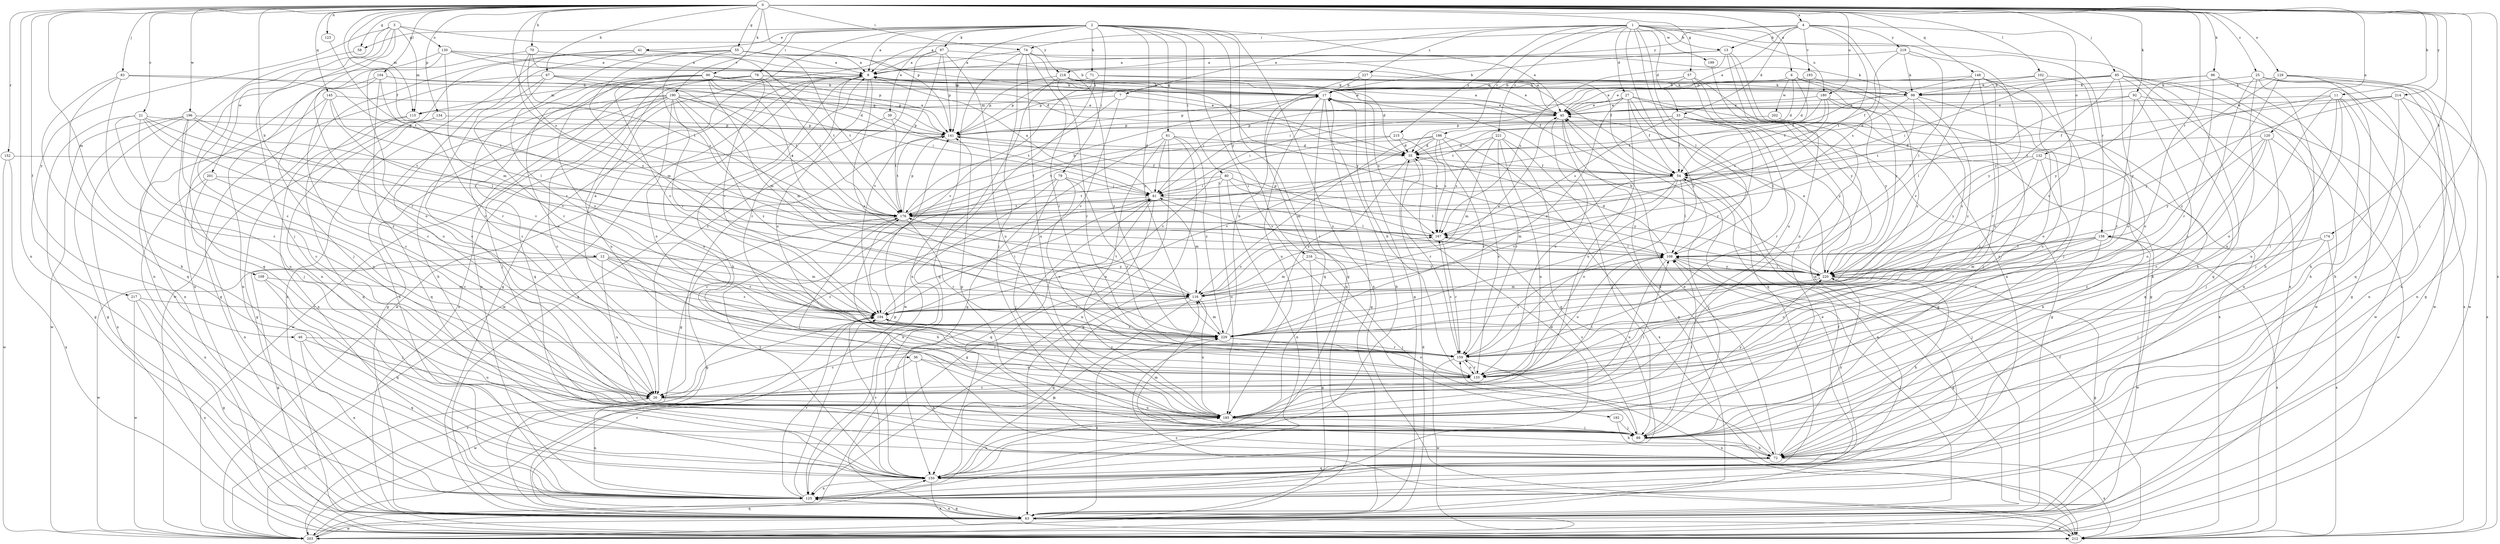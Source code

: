 strict digraph  {
0;
1;
2;
3;
4;
6;
7;
9;
11;
12;
13;
17;
21;
25;
26;
27;
33;
35;
36;
39;
41;
45;
46;
54;
55;
57;
58;
61;
63;
67;
70;
71;
72;
74;
78;
79;
80;
81;
83;
85;
89;
90;
92;
96;
97;
98;
102;
104;
108;
109;
115;
116;
120;
123;
125;
129;
130;
132;
133;
134;
141;
145;
148;
150;
152;
158;
159;
167;
174;
176;
180;
185;
186;
190;
192;
193;
194;
196;
199;
201;
202;
203;
212;
214;
215;
216;
217;
218;
219;
220;
221;
227;
229;
0 -> 4  [label=a];
0 -> 6  [label=a];
0 -> 11  [label=b];
0 -> 12  [label=b];
0 -> 21  [label=c];
0 -> 25  [label=c];
0 -> 46  [label=f];
0 -> 54  [label=f];
0 -> 55  [label=g];
0 -> 57  [label=g];
0 -> 58  [label=g];
0 -> 67  [label=h];
0 -> 70  [label=h];
0 -> 74  [label=i];
0 -> 83  [label=j];
0 -> 85  [label=j];
0 -> 89  [label=j];
0 -> 90  [label=k];
0 -> 92  [label=k];
0 -> 96  [label=k];
0 -> 102  [label=l];
0 -> 104  [label=l];
0 -> 109  [label=m];
0 -> 115  [label=m];
0 -> 120  [label=n];
0 -> 123  [label=n];
0 -> 125  [label=n];
0 -> 129  [label=o];
0 -> 134  [label=p];
0 -> 141  [label=p];
0 -> 145  [label=q];
0 -> 148  [label=q];
0 -> 152  [label=r];
0 -> 158  [label=r];
0 -> 167  [label=s];
0 -> 174  [label=t];
0 -> 180  [label=u];
0 -> 196  [label=w];
0 -> 212  [label=x];
0 -> 214  [label=y];
1 -> 7  [label=a];
1 -> 13  [label=b];
1 -> 27  [label=d];
1 -> 33  [label=d];
1 -> 74  [label=i];
1 -> 108  [label=l];
1 -> 158  [label=r];
1 -> 180  [label=u];
1 -> 185  [label=u];
1 -> 186  [label=v];
1 -> 199  [label=w];
1 -> 212  [label=x];
1 -> 215  [label=y];
1 -> 221  [label=z];
1 -> 227  [label=z];
1 -> 229  [label=z];
2 -> 9  [label=a];
2 -> 36  [label=e];
2 -> 39  [label=e];
2 -> 41  [label=e];
2 -> 45  [label=e];
2 -> 58  [label=g];
2 -> 61  [label=g];
2 -> 63  [label=g];
2 -> 71  [label=h];
2 -> 78  [label=i];
2 -> 79  [label=i];
2 -> 80  [label=i];
2 -> 97  [label=k];
2 -> 141  [label=p];
2 -> 190  [label=v];
2 -> 192  [label=v];
2 -> 212  [label=x];
2 -> 216  [label=y];
2 -> 229  [label=z];
3 -> 26  [label=c];
3 -> 89  [label=j];
3 -> 115  [label=m];
3 -> 130  [label=o];
3 -> 201  [label=w];
3 -> 212  [label=x];
3 -> 217  [label=y];
3 -> 218  [label=y];
4 -> 9  [label=a];
4 -> 13  [label=b];
4 -> 33  [label=d];
4 -> 45  [label=e];
4 -> 132  [label=o];
4 -> 167  [label=s];
4 -> 176  [label=t];
4 -> 193  [label=v];
4 -> 218  [label=y];
4 -> 219  [label=y];
6 -> 17  [label=b];
6 -> 35  [label=d];
6 -> 54  [label=f];
6 -> 202  [label=w];
6 -> 220  [label=y];
6 -> 229  [label=z];
7 -> 45  [label=e];
7 -> 115  [label=m];
7 -> 176  [label=t];
7 -> 194  [label=v];
9 -> 17  [label=b];
9 -> 54  [label=f];
9 -> 72  [label=h];
9 -> 115  [label=m];
9 -> 133  [label=o];
9 -> 159  [label=r];
9 -> 185  [label=u];
9 -> 203  [label=w];
9 -> 229  [label=z];
11 -> 45  [label=e];
11 -> 72  [label=h];
11 -> 89  [label=j];
11 -> 125  [label=n];
11 -> 133  [label=o];
11 -> 176  [label=t];
11 -> 185  [label=u];
12 -> 63  [label=g];
12 -> 116  [label=m];
12 -> 185  [label=u];
12 -> 194  [label=v];
12 -> 203  [label=w];
12 -> 220  [label=y];
12 -> 229  [label=z];
13 -> 9  [label=a];
13 -> 17  [label=b];
13 -> 89  [label=j];
13 -> 125  [label=n];
13 -> 167  [label=s];
13 -> 185  [label=u];
17 -> 45  [label=e];
17 -> 63  [label=g];
17 -> 141  [label=p];
17 -> 150  [label=q];
17 -> 167  [label=s];
17 -> 185  [label=u];
21 -> 26  [label=c];
21 -> 63  [label=g];
21 -> 108  [label=l];
21 -> 141  [label=p];
21 -> 185  [label=u];
21 -> 194  [label=v];
21 -> 229  [label=z];
25 -> 26  [label=c];
25 -> 72  [label=h];
25 -> 98  [label=k];
25 -> 125  [label=n];
25 -> 150  [label=q];
25 -> 185  [label=u];
25 -> 203  [label=w];
26 -> 108  [label=l];
26 -> 125  [label=n];
26 -> 185  [label=u];
27 -> 45  [label=e];
27 -> 54  [label=f];
27 -> 63  [label=g];
27 -> 81  [label=i];
27 -> 150  [label=q];
27 -> 185  [label=u];
27 -> 212  [label=x];
27 -> 229  [label=z];
33 -> 54  [label=f];
33 -> 63  [label=g];
33 -> 81  [label=i];
33 -> 108  [label=l];
33 -> 141  [label=p];
33 -> 159  [label=r];
33 -> 167  [label=s];
33 -> 220  [label=y];
35 -> 54  [label=f];
35 -> 159  [label=r];
35 -> 229  [label=z];
36 -> 72  [label=h];
36 -> 89  [label=j];
36 -> 133  [label=o];
36 -> 203  [label=w];
39 -> 141  [label=p];
39 -> 176  [label=t];
39 -> 203  [label=w];
41 -> 9  [label=a];
41 -> 125  [label=n];
41 -> 176  [label=t];
41 -> 185  [label=u];
41 -> 212  [label=x];
45 -> 9  [label=a];
45 -> 63  [label=g];
45 -> 72  [label=h];
45 -> 133  [label=o];
45 -> 141  [label=p];
46 -> 125  [label=n];
46 -> 150  [label=q];
46 -> 159  [label=r];
46 -> 185  [label=u];
54 -> 81  [label=i];
54 -> 89  [label=j];
54 -> 108  [label=l];
54 -> 116  [label=m];
54 -> 125  [label=n];
54 -> 133  [label=o];
54 -> 194  [label=v];
55 -> 9  [label=a];
55 -> 17  [label=b];
55 -> 35  [label=d];
55 -> 116  [label=m];
55 -> 167  [label=s];
55 -> 176  [label=t];
55 -> 203  [label=w];
55 -> 229  [label=z];
57 -> 17  [label=b];
57 -> 63  [label=g];
57 -> 81  [label=i];
57 -> 141  [label=p];
57 -> 159  [label=r];
57 -> 220  [label=y];
58 -> 125  [label=n];
61 -> 35  [label=d];
61 -> 63  [label=g];
61 -> 81  [label=i];
61 -> 125  [label=n];
61 -> 150  [label=q];
61 -> 185  [label=u];
61 -> 229  [label=z];
63 -> 9  [label=a];
63 -> 45  [label=e];
63 -> 108  [label=l];
63 -> 125  [label=n];
63 -> 194  [label=v];
63 -> 203  [label=w];
63 -> 212  [label=x];
63 -> 229  [label=z];
67 -> 17  [label=b];
67 -> 26  [label=c];
67 -> 35  [label=d];
67 -> 63  [label=g];
67 -> 159  [label=r];
67 -> 176  [label=t];
70 -> 9  [label=a];
70 -> 35  [label=d];
70 -> 159  [label=r];
70 -> 176  [label=t];
70 -> 220  [label=y];
71 -> 35  [label=d];
71 -> 45  [label=e];
71 -> 98  [label=k];
71 -> 141  [label=p];
71 -> 194  [label=v];
71 -> 203  [label=w];
72 -> 45  [label=e];
72 -> 116  [label=m];
72 -> 150  [label=q];
72 -> 159  [label=r];
72 -> 212  [label=x];
72 -> 220  [label=y];
74 -> 9  [label=a];
74 -> 54  [label=f];
74 -> 89  [label=j];
74 -> 125  [label=n];
74 -> 159  [label=r];
74 -> 185  [label=u];
74 -> 220  [label=y];
78 -> 17  [label=b];
78 -> 45  [label=e];
78 -> 125  [label=n];
78 -> 150  [label=q];
78 -> 176  [label=t];
78 -> 185  [label=u];
78 -> 194  [label=v];
78 -> 212  [label=x];
79 -> 26  [label=c];
79 -> 81  [label=i];
79 -> 89  [label=j];
79 -> 125  [label=n];
79 -> 133  [label=o];
79 -> 159  [label=r];
80 -> 81  [label=i];
80 -> 108  [label=l];
80 -> 125  [label=n];
80 -> 176  [label=t];
80 -> 185  [label=u];
80 -> 220  [label=y];
81 -> 9  [label=a];
81 -> 26  [label=c];
81 -> 63  [label=g];
81 -> 108  [label=l];
81 -> 116  [label=m];
81 -> 150  [label=q];
81 -> 176  [label=t];
83 -> 17  [label=b];
83 -> 26  [label=c];
83 -> 72  [label=h];
83 -> 150  [label=q];
83 -> 176  [label=t];
85 -> 17  [label=b];
85 -> 45  [label=e];
85 -> 72  [label=h];
85 -> 81  [label=i];
85 -> 125  [label=n];
85 -> 133  [label=o];
85 -> 150  [label=q];
85 -> 203  [label=w];
85 -> 220  [label=y];
89 -> 72  [label=h];
89 -> 108  [label=l];
89 -> 141  [label=p];
89 -> 167  [label=s];
90 -> 26  [label=c];
90 -> 81  [label=i];
90 -> 98  [label=k];
90 -> 116  [label=m];
90 -> 133  [label=o];
90 -> 141  [label=p];
90 -> 167  [label=s];
90 -> 194  [label=v];
90 -> 229  [label=z];
92 -> 45  [label=e];
92 -> 72  [label=h];
92 -> 108  [label=l];
92 -> 159  [label=r];
92 -> 203  [label=w];
96 -> 63  [label=g];
96 -> 98  [label=k];
96 -> 159  [label=r];
96 -> 212  [label=x];
96 -> 220  [label=y];
97 -> 9  [label=a];
97 -> 26  [label=c];
97 -> 63  [label=g];
97 -> 98  [label=k];
97 -> 141  [label=p];
97 -> 185  [label=u];
97 -> 194  [label=v];
98 -> 35  [label=d];
98 -> 45  [label=e];
98 -> 133  [label=o];
98 -> 176  [label=t];
98 -> 229  [label=z];
102 -> 17  [label=b];
102 -> 45  [label=e];
102 -> 98  [label=k];
102 -> 133  [label=o];
102 -> 194  [label=v];
104 -> 17  [label=b];
104 -> 26  [label=c];
104 -> 89  [label=j];
104 -> 125  [label=n];
104 -> 141  [label=p];
104 -> 159  [label=r];
108 -> 35  [label=d];
108 -> 63  [label=g];
108 -> 133  [label=o];
108 -> 185  [label=u];
108 -> 220  [label=y];
109 -> 89  [label=j];
109 -> 116  [label=m];
109 -> 150  [label=q];
115 -> 125  [label=n];
115 -> 150  [label=q];
116 -> 45  [label=e];
116 -> 125  [label=n];
116 -> 150  [label=q];
116 -> 167  [label=s];
116 -> 176  [label=t];
116 -> 185  [label=u];
116 -> 194  [label=v];
120 -> 26  [label=c];
120 -> 35  [label=d];
120 -> 89  [label=j];
120 -> 133  [label=o];
120 -> 203  [label=w];
120 -> 220  [label=y];
123 -> 176  [label=t];
125 -> 35  [label=d];
125 -> 63  [label=g];
125 -> 141  [label=p];
125 -> 194  [label=v];
129 -> 63  [label=g];
129 -> 72  [label=h];
129 -> 98  [label=k];
129 -> 203  [label=w];
129 -> 220  [label=y];
129 -> 229  [label=z];
130 -> 9  [label=a];
130 -> 45  [label=e];
130 -> 116  [label=m];
130 -> 133  [label=o];
130 -> 141  [label=p];
130 -> 150  [label=q];
132 -> 54  [label=f];
132 -> 72  [label=h];
132 -> 185  [label=u];
132 -> 220  [label=y];
132 -> 229  [label=z];
133 -> 17  [label=b];
133 -> 26  [label=c];
133 -> 159  [label=r];
133 -> 194  [label=v];
134 -> 63  [label=g];
134 -> 141  [label=p];
134 -> 150  [label=q];
141 -> 35  [label=d];
141 -> 63  [label=g];
141 -> 176  [label=t];
145 -> 26  [label=c];
145 -> 45  [label=e];
145 -> 108  [label=l];
145 -> 125  [label=n];
145 -> 194  [label=v];
148 -> 17  [label=b];
148 -> 89  [label=j];
148 -> 133  [label=o];
148 -> 159  [label=r];
148 -> 176  [label=t];
148 -> 185  [label=u];
148 -> 194  [label=v];
150 -> 17  [label=b];
150 -> 54  [label=f];
150 -> 125  [label=n];
150 -> 176  [label=t];
150 -> 185  [label=u];
150 -> 194  [label=v];
150 -> 212  [label=x];
152 -> 54  [label=f];
152 -> 203  [label=w];
152 -> 212  [label=x];
158 -> 26  [label=c];
158 -> 89  [label=j];
158 -> 108  [label=l];
158 -> 116  [label=m];
158 -> 203  [label=w];
158 -> 212  [label=x];
158 -> 220  [label=y];
159 -> 108  [label=l];
159 -> 133  [label=o];
159 -> 167  [label=s];
159 -> 203  [label=w];
159 -> 212  [label=x];
167 -> 108  [label=l];
167 -> 141  [label=p];
167 -> 159  [label=r];
174 -> 89  [label=j];
174 -> 108  [label=l];
174 -> 212  [label=x];
174 -> 229  [label=z];
176 -> 17  [label=b];
176 -> 63  [label=g];
176 -> 72  [label=h];
176 -> 141  [label=p];
176 -> 159  [label=r];
176 -> 167  [label=s];
180 -> 45  [label=e];
180 -> 54  [label=f];
180 -> 89  [label=j];
180 -> 167  [label=s];
180 -> 176  [label=t];
180 -> 220  [label=y];
185 -> 89  [label=j];
185 -> 108  [label=l];
185 -> 176  [label=t];
185 -> 220  [label=y];
186 -> 35  [label=d];
186 -> 116  [label=m];
186 -> 133  [label=o];
186 -> 159  [label=r];
186 -> 167  [label=s];
186 -> 176  [label=t];
186 -> 194  [label=v];
186 -> 212  [label=x];
190 -> 26  [label=c];
190 -> 45  [label=e];
190 -> 63  [label=g];
190 -> 72  [label=h];
190 -> 81  [label=i];
190 -> 89  [label=j];
190 -> 116  [label=m];
190 -> 125  [label=n];
190 -> 133  [label=o];
190 -> 176  [label=t];
190 -> 194  [label=v];
190 -> 229  [label=z];
192 -> 72  [label=h];
192 -> 89  [label=j];
193 -> 17  [label=b];
193 -> 35  [label=d];
193 -> 229  [label=z];
194 -> 81  [label=i];
194 -> 229  [label=z];
196 -> 63  [label=g];
196 -> 89  [label=j];
196 -> 141  [label=p];
196 -> 176  [label=t];
196 -> 185  [label=u];
196 -> 194  [label=v];
196 -> 203  [label=w];
196 -> 212  [label=x];
199 -> 125  [label=n];
201 -> 26  [label=c];
201 -> 81  [label=i];
201 -> 125  [label=n];
201 -> 212  [label=x];
202 -> 141  [label=p];
202 -> 150  [label=q];
203 -> 9  [label=a];
203 -> 26  [label=c];
203 -> 35  [label=d];
203 -> 81  [label=i];
203 -> 150  [label=q];
203 -> 194  [label=v];
212 -> 54  [label=f];
212 -> 229  [label=z];
214 -> 45  [label=e];
214 -> 54  [label=f];
214 -> 72  [label=h];
214 -> 125  [label=n];
214 -> 212  [label=x];
214 -> 220  [label=y];
215 -> 35  [label=d];
215 -> 167  [label=s];
215 -> 176  [label=t];
215 -> 194  [label=v];
216 -> 63  [label=g];
216 -> 89  [label=j];
216 -> 116  [label=m];
216 -> 220  [label=y];
217 -> 63  [label=g];
217 -> 194  [label=v];
217 -> 203  [label=w];
217 -> 212  [label=x];
218 -> 17  [label=b];
218 -> 98  [label=k];
218 -> 141  [label=p];
218 -> 150  [label=q];
218 -> 159  [label=r];
218 -> 229  [label=z];
219 -> 9  [label=a];
219 -> 54  [label=f];
219 -> 98  [label=k];
219 -> 108  [label=l];
219 -> 220  [label=y];
220 -> 17  [label=b];
220 -> 45  [label=e];
220 -> 63  [label=g];
220 -> 72  [label=h];
220 -> 81  [label=i];
220 -> 108  [label=l];
220 -> 116  [label=m];
221 -> 35  [label=d];
221 -> 89  [label=j];
221 -> 116  [label=m];
221 -> 150  [label=q];
221 -> 159  [label=r];
221 -> 167  [label=s];
221 -> 185  [label=u];
227 -> 17  [label=b];
227 -> 54  [label=f];
227 -> 63  [label=g];
227 -> 150  [label=q];
229 -> 17  [label=b];
229 -> 26  [label=c];
229 -> 116  [label=m];
229 -> 133  [label=o];
229 -> 159  [label=r];
}
